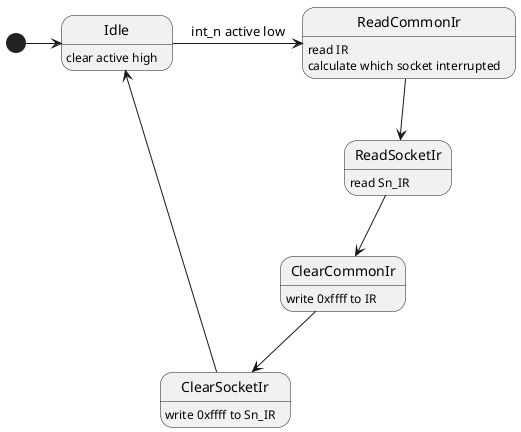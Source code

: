 @startuml w5300_irq_handler
    [*] -> Idle
    Idle -> ReadCommonIr: int_n active low
    ReadCommonIr --> ReadSocketIr
    ReadSocketIr -->  ClearCommonIr
    ClearCommonIr --> ClearSocketIr
    ClearSocketIr --> Idle

    Idle: clear active high
    ReadCommonIr: read IR
    ReadCommonIr: calculate which socket interrupted
    ReadSocketIr: read Sn_IR
    ClearCommonIr: write 0xffff to IR
    ClearSocketIr: write 0xffff to Sn_IR
@enduml
